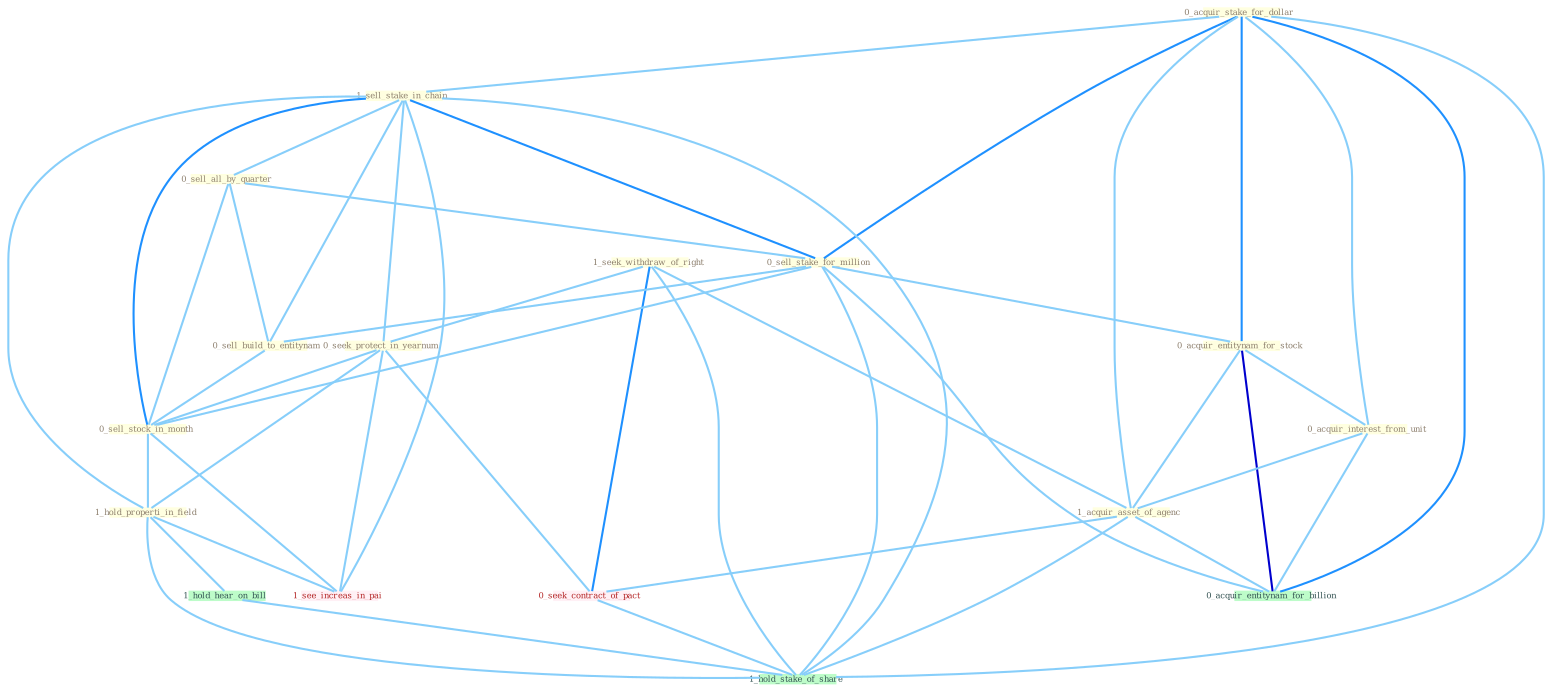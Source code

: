 Graph G{ 
    node
    [shape=polygon,style=filled,width=.5,height=.06,color="#BDFCC9",fixedsize=true,fontsize=4,
    fontcolor="#2f4f4f"];
    {node
    [color="#ffffe0", fontcolor="#8b7d6b"] "0_acquir_stake_for_dollar " "1_sell_stake_in_chain " "0_sell_all_by_quarter " "1_seek_withdraw_of_right " "0_seek_protect_in_yearnum " "0_sell_stake_for_million " "0_sell_build_to_entitynam " "0_acquir_entitynam_for_stock " "0_sell_stock_in_month " "1_hold_properti_in_field " "0_acquir_interest_from_unit " "1_acquir_asset_of_agenc "}
{node [color="#fff0f5", fontcolor="#b22222"] "0_seek_contract_of_pact " "1_see_increas_in_pai "}
edge [color="#B0E2FF"];

	"0_acquir_stake_for_dollar " -- "1_sell_stake_in_chain " [w="1", color="#87cefa" ];
	"0_acquir_stake_for_dollar " -- "0_sell_stake_for_million " [w="2", color="#1e90ff" , len=0.8];
	"0_acquir_stake_for_dollar " -- "0_acquir_entitynam_for_stock " [w="2", color="#1e90ff" , len=0.8];
	"0_acquir_stake_for_dollar " -- "0_acquir_interest_from_unit " [w="1", color="#87cefa" ];
	"0_acquir_stake_for_dollar " -- "1_acquir_asset_of_agenc " [w="1", color="#87cefa" ];
	"0_acquir_stake_for_dollar " -- "0_acquir_entitynam_for_billion " [w="2", color="#1e90ff" , len=0.8];
	"0_acquir_stake_for_dollar " -- "1_hold_stake_of_share " [w="1", color="#87cefa" ];
	"1_sell_stake_in_chain " -- "0_sell_all_by_quarter " [w="1", color="#87cefa" ];
	"1_sell_stake_in_chain " -- "0_seek_protect_in_yearnum " [w="1", color="#87cefa" ];
	"1_sell_stake_in_chain " -- "0_sell_stake_for_million " [w="2", color="#1e90ff" , len=0.8];
	"1_sell_stake_in_chain " -- "0_sell_build_to_entitynam " [w="1", color="#87cefa" ];
	"1_sell_stake_in_chain " -- "0_sell_stock_in_month " [w="2", color="#1e90ff" , len=0.8];
	"1_sell_stake_in_chain " -- "1_hold_properti_in_field " [w="1", color="#87cefa" ];
	"1_sell_stake_in_chain " -- "1_see_increas_in_pai " [w="1", color="#87cefa" ];
	"1_sell_stake_in_chain " -- "1_hold_stake_of_share " [w="1", color="#87cefa" ];
	"0_sell_all_by_quarter " -- "0_sell_stake_for_million " [w="1", color="#87cefa" ];
	"0_sell_all_by_quarter " -- "0_sell_build_to_entitynam " [w="1", color="#87cefa" ];
	"0_sell_all_by_quarter " -- "0_sell_stock_in_month " [w="1", color="#87cefa" ];
	"1_seek_withdraw_of_right " -- "0_seek_protect_in_yearnum " [w="1", color="#87cefa" ];
	"1_seek_withdraw_of_right " -- "1_acquir_asset_of_agenc " [w="1", color="#87cefa" ];
	"1_seek_withdraw_of_right " -- "0_seek_contract_of_pact " [w="2", color="#1e90ff" , len=0.8];
	"1_seek_withdraw_of_right " -- "1_hold_stake_of_share " [w="1", color="#87cefa" ];
	"0_seek_protect_in_yearnum " -- "0_sell_stock_in_month " [w="1", color="#87cefa" ];
	"0_seek_protect_in_yearnum " -- "1_hold_properti_in_field " [w="1", color="#87cefa" ];
	"0_seek_protect_in_yearnum " -- "0_seek_contract_of_pact " [w="1", color="#87cefa" ];
	"0_seek_protect_in_yearnum " -- "1_see_increas_in_pai " [w="1", color="#87cefa" ];
	"0_sell_stake_for_million " -- "0_sell_build_to_entitynam " [w="1", color="#87cefa" ];
	"0_sell_stake_for_million " -- "0_acquir_entitynam_for_stock " [w="1", color="#87cefa" ];
	"0_sell_stake_for_million " -- "0_sell_stock_in_month " [w="1", color="#87cefa" ];
	"0_sell_stake_for_million " -- "0_acquir_entitynam_for_billion " [w="1", color="#87cefa" ];
	"0_sell_stake_for_million " -- "1_hold_stake_of_share " [w="1", color="#87cefa" ];
	"0_sell_build_to_entitynam " -- "0_sell_stock_in_month " [w="1", color="#87cefa" ];
	"0_acquir_entitynam_for_stock " -- "0_acquir_interest_from_unit " [w="1", color="#87cefa" ];
	"0_acquir_entitynam_for_stock " -- "1_acquir_asset_of_agenc " [w="1", color="#87cefa" ];
	"0_acquir_entitynam_for_stock " -- "0_acquir_entitynam_for_billion " [w="3", color="#0000cd" , len=0.6];
	"0_sell_stock_in_month " -- "1_hold_properti_in_field " [w="1", color="#87cefa" ];
	"0_sell_stock_in_month " -- "1_see_increas_in_pai " [w="1", color="#87cefa" ];
	"1_hold_properti_in_field " -- "1_see_increas_in_pai " [w="1", color="#87cefa" ];
	"1_hold_properti_in_field " -- "1_hold_hear_on_bill " [w="1", color="#87cefa" ];
	"1_hold_properti_in_field " -- "1_hold_stake_of_share " [w="1", color="#87cefa" ];
	"0_acquir_interest_from_unit " -- "1_acquir_asset_of_agenc " [w="1", color="#87cefa" ];
	"0_acquir_interest_from_unit " -- "0_acquir_entitynam_for_billion " [w="1", color="#87cefa" ];
	"1_acquir_asset_of_agenc " -- "0_seek_contract_of_pact " [w="1", color="#87cefa" ];
	"1_acquir_asset_of_agenc " -- "0_acquir_entitynam_for_billion " [w="1", color="#87cefa" ];
	"1_acquir_asset_of_agenc " -- "1_hold_stake_of_share " [w="1", color="#87cefa" ];
	"0_seek_contract_of_pact " -- "1_hold_stake_of_share " [w="1", color="#87cefa" ];
	"1_hold_hear_on_bill " -- "1_hold_stake_of_share " [w="1", color="#87cefa" ];
}